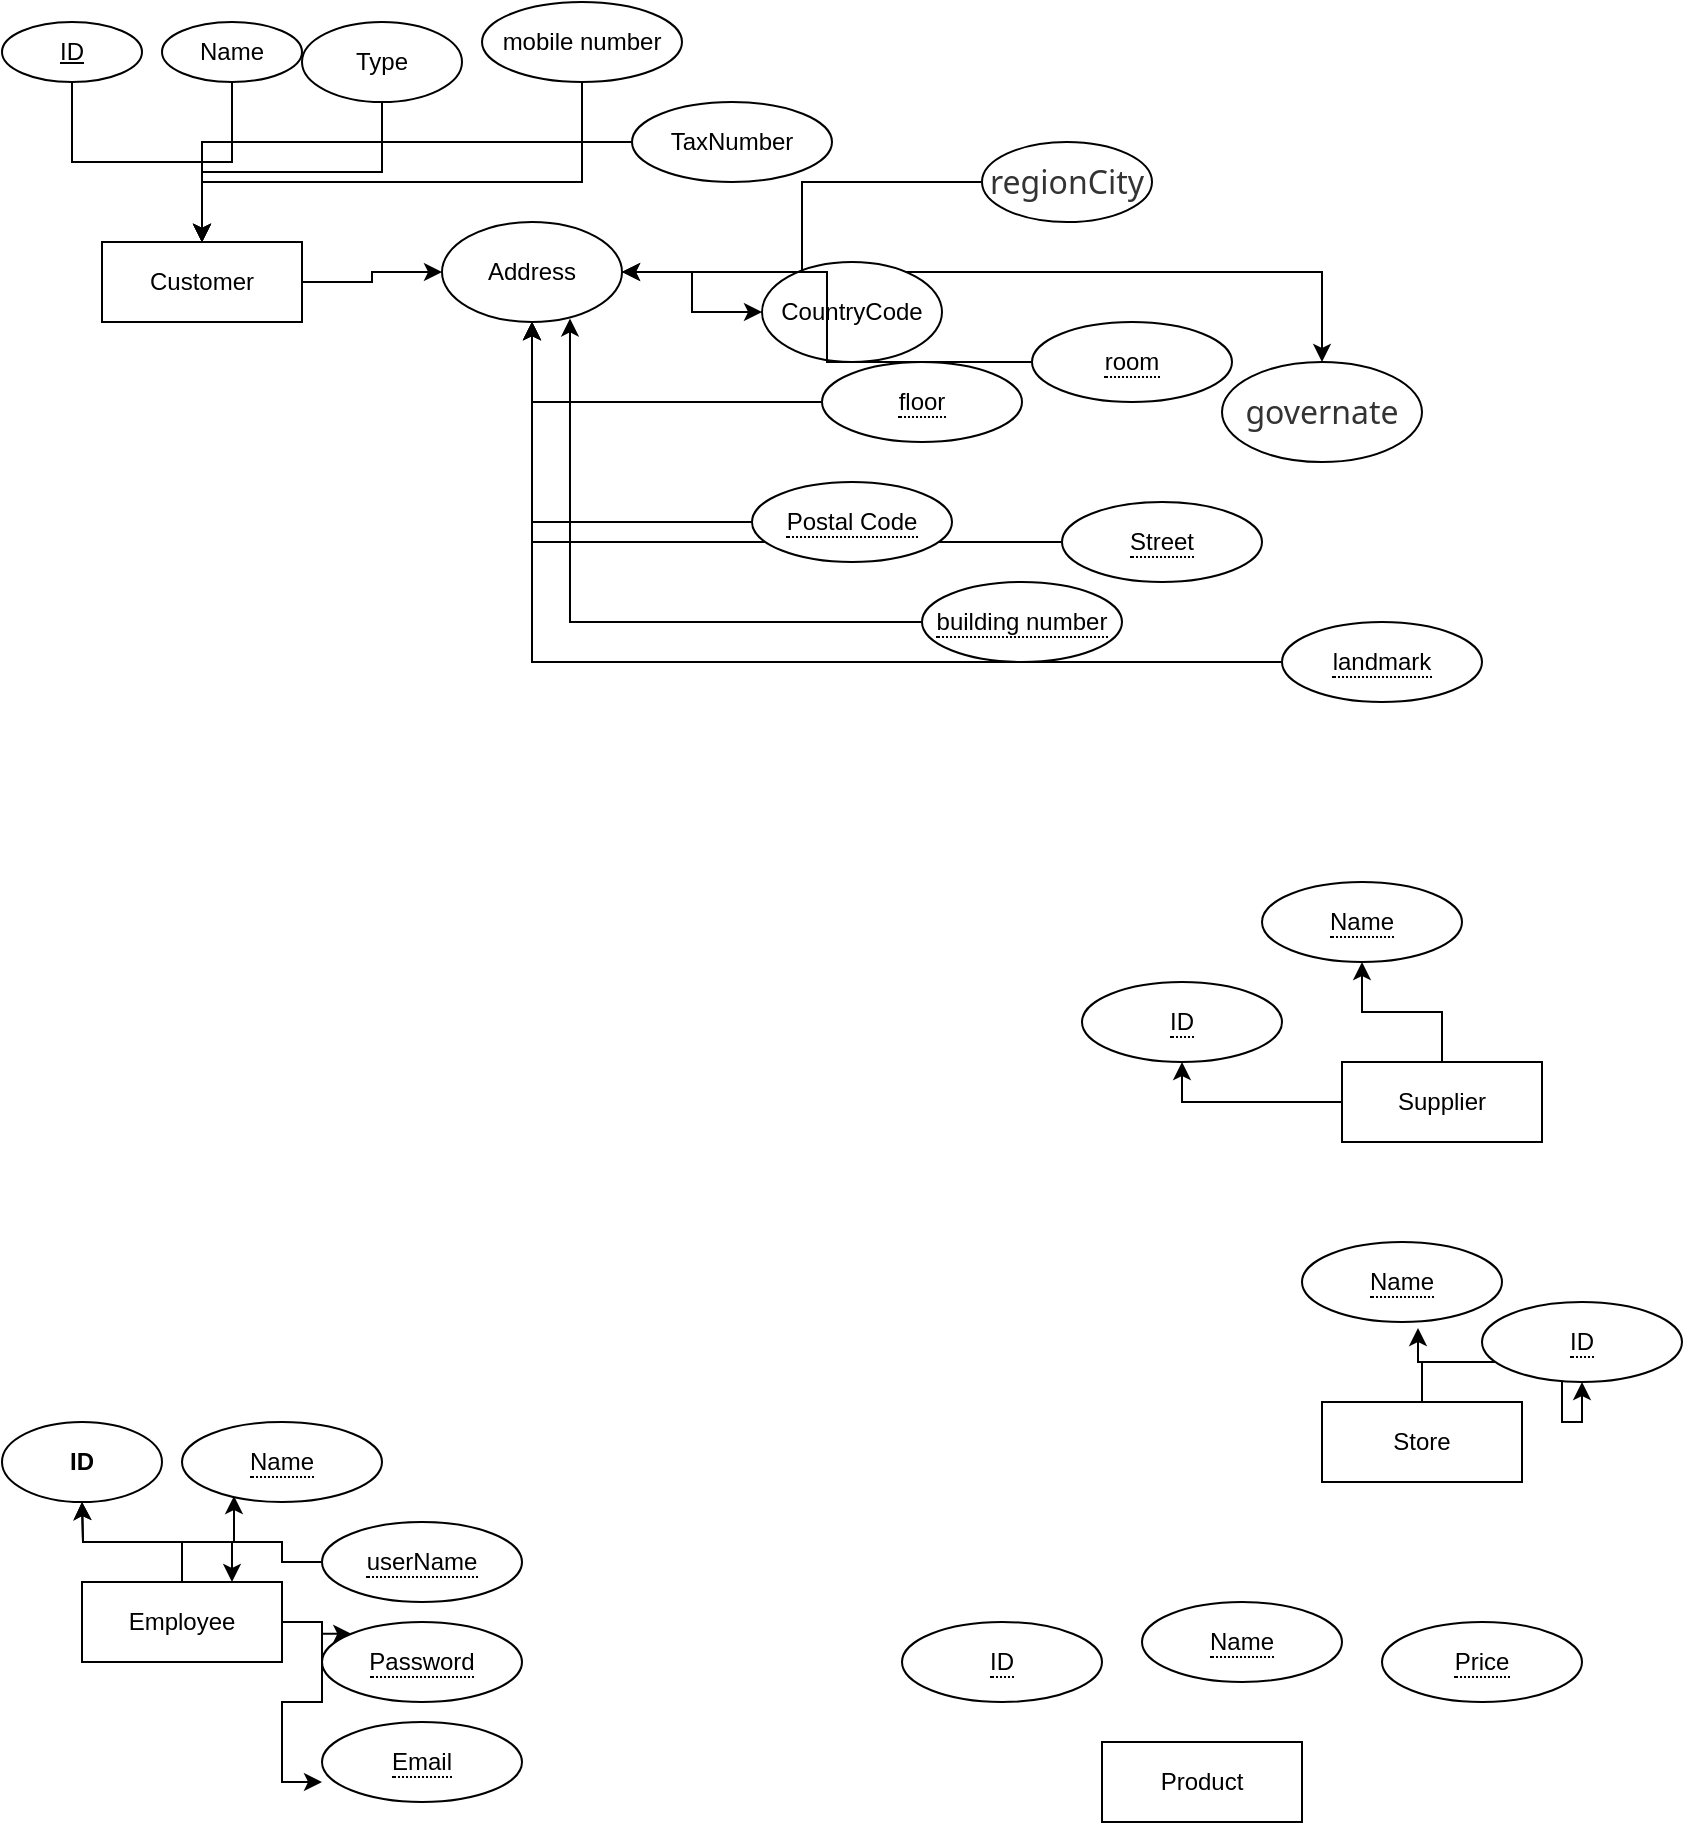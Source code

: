<mxfile version="20.0.1" type="github">
  <diagram id="R2lEEEUBdFMjLlhIrx00" name="Page-1">
    <mxGraphModel dx="1038" dy="547" grid="1" gridSize="10" guides="1" tooltips="1" connect="1" arrows="1" fold="1" page="1" pageScale="1" pageWidth="850" pageHeight="1100" math="0" shadow="0" extFonts="Permanent Marker^https://fonts.googleapis.com/css?family=Permanent+Marker">
      <root>
        <mxCell id="0" />
        <mxCell id="1" parent="0" />
        <mxCell id="FTFGuDRBSK8k1Kst_V28-25" value="" style="edgeStyle=orthogonalEdgeStyle;rounded=0;orthogonalLoop=1;jettySize=auto;html=1;" edge="1" parent="1" source="FTFGuDRBSK8k1Kst_V28-2" target="FTFGuDRBSK8k1Kst_V28-24">
          <mxGeometry relative="1" as="geometry" />
        </mxCell>
        <mxCell id="FTFGuDRBSK8k1Kst_V28-2" value="Customer" style="whiteSpace=wrap;html=1;align=center;" vertex="1" parent="1">
          <mxGeometry x="60" y="140" width="100" height="40" as="geometry" />
        </mxCell>
        <mxCell id="FTFGuDRBSK8k1Kst_V28-16" value="" style="edgeStyle=orthogonalEdgeStyle;rounded=0;orthogonalLoop=1;jettySize=auto;html=1;" edge="1" parent="1" source="FTFGuDRBSK8k1Kst_V28-3" target="FTFGuDRBSK8k1Kst_V28-2">
          <mxGeometry relative="1" as="geometry" />
        </mxCell>
        <mxCell id="FTFGuDRBSK8k1Kst_V28-3" value="&lt;u&gt;ID&lt;/u&gt;" style="ellipse;whiteSpace=wrap;html=1;" vertex="1" parent="1">
          <mxGeometry x="10" y="30" width="70" height="30" as="geometry" />
        </mxCell>
        <mxCell id="FTFGuDRBSK8k1Kst_V28-17" value="" style="edgeStyle=orthogonalEdgeStyle;rounded=0;orthogonalLoop=1;jettySize=auto;html=1;" edge="1" parent="1" source="FTFGuDRBSK8k1Kst_V28-5" target="FTFGuDRBSK8k1Kst_V28-2">
          <mxGeometry relative="1" as="geometry" />
        </mxCell>
        <mxCell id="FTFGuDRBSK8k1Kst_V28-5" value="Name" style="ellipse;whiteSpace=wrap;html=1;" vertex="1" parent="1">
          <mxGeometry x="90" y="30" width="70" height="30" as="geometry" />
        </mxCell>
        <mxCell id="FTFGuDRBSK8k1Kst_V28-19" value="" style="edgeStyle=orthogonalEdgeStyle;rounded=0;orthogonalLoop=1;jettySize=auto;html=1;" edge="1" parent="1" source="FTFGuDRBSK8k1Kst_V28-13" target="FTFGuDRBSK8k1Kst_V28-2">
          <mxGeometry relative="1" as="geometry" />
        </mxCell>
        <mxCell id="FTFGuDRBSK8k1Kst_V28-13" value="Type" style="ellipse;whiteSpace=wrap;html=1;align=center;" vertex="1" parent="1">
          <mxGeometry x="160" y="30" width="80" height="40" as="geometry" />
        </mxCell>
        <mxCell id="FTFGuDRBSK8k1Kst_V28-20" value="" style="edgeStyle=orthogonalEdgeStyle;rounded=0;orthogonalLoop=1;jettySize=auto;html=1;" edge="1" parent="1" source="FTFGuDRBSK8k1Kst_V28-14" target="FTFGuDRBSK8k1Kst_V28-2">
          <mxGeometry relative="1" as="geometry">
            <Array as="points">
              <mxPoint x="300" y="110" />
              <mxPoint x="110" y="110" />
            </Array>
          </mxGeometry>
        </mxCell>
        <mxCell id="FTFGuDRBSK8k1Kst_V28-14" value="mobile number" style="ellipse;whiteSpace=wrap;html=1;align=center;" vertex="1" parent="1">
          <mxGeometry x="250" y="20" width="100" height="40" as="geometry" />
        </mxCell>
        <mxCell id="FTFGuDRBSK8k1Kst_V28-21" value="" style="edgeStyle=orthogonalEdgeStyle;rounded=0;orthogonalLoop=1;jettySize=auto;html=1;" edge="1" parent="1" source="FTFGuDRBSK8k1Kst_V28-15" target="FTFGuDRBSK8k1Kst_V28-2">
          <mxGeometry relative="1" as="geometry" />
        </mxCell>
        <mxCell id="FTFGuDRBSK8k1Kst_V28-15" value="TaxNumber" style="ellipse;whiteSpace=wrap;html=1;align=center;" vertex="1" parent="1">
          <mxGeometry x="325" y="70" width="100" height="40" as="geometry" />
        </mxCell>
        <mxCell id="FTFGuDRBSK8k1Kst_V28-45" value="" style="edgeStyle=orthogonalEdgeStyle;rounded=0;orthogonalLoop=1;jettySize=auto;html=1;" edge="1" parent="1" source="FTFGuDRBSK8k1Kst_V28-23">
          <mxGeometry relative="1" as="geometry">
            <mxPoint x="50" y="770" as="targetPoint" />
          </mxGeometry>
        </mxCell>
        <mxCell id="FTFGuDRBSK8k1Kst_V28-46" value="" style="edgeStyle=orthogonalEdgeStyle;rounded=0;orthogonalLoop=1;jettySize=auto;html=1;" edge="1" parent="1" source="FTFGuDRBSK8k1Kst_V28-23">
          <mxGeometry relative="1" as="geometry">
            <mxPoint x="50" y="770" as="targetPoint" />
          </mxGeometry>
        </mxCell>
        <mxCell id="FTFGuDRBSK8k1Kst_V28-51" style="edgeStyle=orthogonalEdgeStyle;rounded=0;orthogonalLoop=1;jettySize=auto;html=1;entryX=0.26;entryY=0.925;entryDx=0;entryDy=0;entryPerimeter=0;" edge="1" parent="1" source="FTFGuDRBSK8k1Kst_V28-23" target="FTFGuDRBSK8k1Kst_V28-47">
          <mxGeometry relative="1" as="geometry" />
        </mxCell>
        <mxCell id="FTFGuDRBSK8k1Kst_V28-53" style="edgeStyle=orthogonalEdgeStyle;rounded=0;orthogonalLoop=1;jettySize=auto;html=1;entryX=0;entryY=0;entryDx=0;entryDy=0;" edge="1" parent="1" source="FTFGuDRBSK8k1Kst_V28-23" target="FTFGuDRBSK8k1Kst_V28-49">
          <mxGeometry relative="1" as="geometry" />
        </mxCell>
        <mxCell id="FTFGuDRBSK8k1Kst_V28-54" style="edgeStyle=orthogonalEdgeStyle;rounded=0;orthogonalLoop=1;jettySize=auto;html=1;entryX=0;entryY=0.75;entryDx=0;entryDy=0;entryPerimeter=0;" edge="1" parent="1" source="FTFGuDRBSK8k1Kst_V28-23" target="FTFGuDRBSK8k1Kst_V28-50">
          <mxGeometry relative="1" as="geometry" />
        </mxCell>
        <mxCell id="FTFGuDRBSK8k1Kst_V28-23" value="Employee" style="whiteSpace=wrap;html=1;align=center;" vertex="1" parent="1">
          <mxGeometry x="50" y="810" width="100" height="40" as="geometry" />
        </mxCell>
        <mxCell id="FTFGuDRBSK8k1Kst_V28-27" value="" style="edgeStyle=orthogonalEdgeStyle;rounded=0;orthogonalLoop=1;jettySize=auto;html=1;" edge="1" parent="1" source="FTFGuDRBSK8k1Kst_V28-24" target="FTFGuDRBSK8k1Kst_V28-26">
          <mxGeometry relative="1" as="geometry" />
        </mxCell>
        <mxCell id="FTFGuDRBSK8k1Kst_V28-29" value="" style="edgeStyle=orthogonalEdgeStyle;rounded=0;orthogonalLoop=1;jettySize=auto;html=1;" edge="1" parent="1" source="FTFGuDRBSK8k1Kst_V28-24" target="FTFGuDRBSK8k1Kst_V28-28">
          <mxGeometry relative="1" as="geometry" />
        </mxCell>
        <mxCell id="FTFGuDRBSK8k1Kst_V28-24" value="Address" style="ellipse;whiteSpace=wrap;html=1;" vertex="1" parent="1">
          <mxGeometry x="230" y="130" width="90" height="50" as="geometry" />
        </mxCell>
        <mxCell id="FTFGuDRBSK8k1Kst_V28-26" value="CountryCode" style="ellipse;whiteSpace=wrap;html=1;" vertex="1" parent="1">
          <mxGeometry x="390" y="150" width="90" height="50" as="geometry" />
        </mxCell>
        <mxCell id="FTFGuDRBSK8k1Kst_V28-28" value="&lt;span style=&quot;color: rgb(51, 51, 51); font-family: &amp;quot;Noto Sans&amp;quot;, sans-serif; font-size: 16px; text-align: left;&quot;&gt;governate&lt;/span&gt;" style="ellipse;whiteSpace=wrap;html=1;" vertex="1" parent="1">
          <mxGeometry x="620" y="200" width="100" height="50" as="geometry" />
        </mxCell>
        <mxCell id="FTFGuDRBSK8k1Kst_V28-40" style="edgeStyle=orthogonalEdgeStyle;rounded=0;orthogonalLoop=1;jettySize=auto;html=1;" edge="1" parent="1" source="FTFGuDRBSK8k1Kst_V28-30" target="FTFGuDRBSK8k1Kst_V28-24">
          <mxGeometry relative="1" as="geometry" />
        </mxCell>
        <mxCell id="FTFGuDRBSK8k1Kst_V28-30" value="&lt;span style=&quot;color: rgb(51, 51, 51); font-family: &amp;quot;Noto Sans&amp;quot;, sans-serif; font-size: 16px; text-align: left;&quot;&gt;regionCity&lt;/span&gt;" style="ellipse;whiteSpace=wrap;html=1;align=center;" vertex="1" parent="1">
          <mxGeometry x="500" y="90" width="85" height="40" as="geometry" />
        </mxCell>
        <mxCell id="FTFGuDRBSK8k1Kst_V28-39" style="edgeStyle=orthogonalEdgeStyle;rounded=0;orthogonalLoop=1;jettySize=auto;html=1;" edge="1" parent="1" source="FTFGuDRBSK8k1Kst_V28-31" target="FTFGuDRBSK8k1Kst_V28-24">
          <mxGeometry relative="1" as="geometry" />
        </mxCell>
        <mxCell id="FTFGuDRBSK8k1Kst_V28-31" value="&lt;span style=&quot;border-bottom: 1px dotted&quot;&gt;Street&lt;/span&gt;" style="ellipse;whiteSpace=wrap;html=1;align=center;" vertex="1" parent="1">
          <mxGeometry x="540" y="270" width="100" height="40" as="geometry" />
        </mxCell>
        <mxCell id="FTFGuDRBSK8k1Kst_V28-41" style="edgeStyle=orthogonalEdgeStyle;rounded=0;orthogonalLoop=1;jettySize=auto;html=1;entryX=0.711;entryY=0.964;entryDx=0;entryDy=0;entryPerimeter=0;" edge="1" parent="1" source="FTFGuDRBSK8k1Kst_V28-32" target="FTFGuDRBSK8k1Kst_V28-24">
          <mxGeometry relative="1" as="geometry" />
        </mxCell>
        <mxCell id="FTFGuDRBSK8k1Kst_V28-32" value="&lt;span style=&quot;border-bottom: 1px dotted&quot;&gt;building number&lt;/span&gt;" style="ellipse;whiteSpace=wrap;html=1;align=center;" vertex="1" parent="1">
          <mxGeometry x="470" y="310" width="100" height="40" as="geometry" />
        </mxCell>
        <mxCell id="FTFGuDRBSK8k1Kst_V28-37" value="" style="edgeStyle=orthogonalEdgeStyle;rounded=0;orthogonalLoop=1;jettySize=auto;html=1;" edge="1" parent="1" source="FTFGuDRBSK8k1Kst_V28-33" target="FTFGuDRBSK8k1Kst_V28-24">
          <mxGeometry relative="1" as="geometry" />
        </mxCell>
        <mxCell id="FTFGuDRBSK8k1Kst_V28-33" value="&lt;span style=&quot;border-bottom: 1px dotted&quot;&gt;Postal Code&lt;/span&gt;" style="ellipse;whiteSpace=wrap;html=1;align=center;" vertex="1" parent="1">
          <mxGeometry x="385" y="260" width="100" height="40" as="geometry" />
        </mxCell>
        <mxCell id="FTFGuDRBSK8k1Kst_V28-38" value="" style="edgeStyle=orthogonalEdgeStyle;rounded=0;orthogonalLoop=1;jettySize=auto;html=1;" edge="1" parent="1" source="FTFGuDRBSK8k1Kst_V28-34" target="FTFGuDRBSK8k1Kst_V28-24">
          <mxGeometry relative="1" as="geometry" />
        </mxCell>
        <mxCell id="FTFGuDRBSK8k1Kst_V28-34" value="&lt;span style=&quot;border-bottom: 1px dotted&quot;&gt;floor&lt;/span&gt;" style="ellipse;whiteSpace=wrap;html=1;align=center;" vertex="1" parent="1">
          <mxGeometry x="420" y="200" width="100" height="40" as="geometry" />
        </mxCell>
        <mxCell id="FTFGuDRBSK8k1Kst_V28-42" style="edgeStyle=orthogonalEdgeStyle;rounded=0;orthogonalLoop=1;jettySize=auto;html=1;" edge="1" parent="1" source="FTFGuDRBSK8k1Kst_V28-35" target="FTFGuDRBSK8k1Kst_V28-24">
          <mxGeometry relative="1" as="geometry" />
        </mxCell>
        <mxCell id="FTFGuDRBSK8k1Kst_V28-35" value="&lt;span style=&quot;border-bottom: 1px dotted&quot;&gt;room&lt;/span&gt;" style="ellipse;whiteSpace=wrap;html=1;align=center;strokeColor=default;" vertex="1" parent="1">
          <mxGeometry x="525" y="180" width="100" height="40" as="geometry" />
        </mxCell>
        <mxCell id="FTFGuDRBSK8k1Kst_V28-43" style="edgeStyle=orthogonalEdgeStyle;rounded=0;orthogonalLoop=1;jettySize=auto;html=1;" edge="1" parent="1" source="FTFGuDRBSK8k1Kst_V28-36" target="FTFGuDRBSK8k1Kst_V28-24">
          <mxGeometry relative="1" as="geometry" />
        </mxCell>
        <mxCell id="FTFGuDRBSK8k1Kst_V28-36" value="&lt;span style=&quot;border-bottom: 1px dotted&quot;&gt;landmark&lt;/span&gt;" style="ellipse;whiteSpace=wrap;html=1;align=center;" vertex="1" parent="1">
          <mxGeometry x="650" y="330" width="100" height="40" as="geometry" />
        </mxCell>
        <mxCell id="FTFGuDRBSK8k1Kst_V28-44" value="&lt;b&gt;ID&lt;/b&gt;" style="ellipse;whiteSpace=wrap;html=1;" vertex="1" parent="1">
          <mxGeometry x="10" y="730" width="80" height="40" as="geometry" />
        </mxCell>
        <mxCell id="FTFGuDRBSK8k1Kst_V28-47" value="&lt;span style=&quot;border-bottom: 1px dotted&quot;&gt;Name&lt;/span&gt;" style="ellipse;whiteSpace=wrap;html=1;align=center;strokeColor=default;" vertex="1" parent="1">
          <mxGeometry x="100" y="730" width="100" height="40" as="geometry" />
        </mxCell>
        <mxCell id="FTFGuDRBSK8k1Kst_V28-52" style="edgeStyle=orthogonalEdgeStyle;rounded=0;orthogonalLoop=1;jettySize=auto;html=1;entryX=0.75;entryY=0;entryDx=0;entryDy=0;" edge="1" parent="1" source="FTFGuDRBSK8k1Kst_V28-48" target="FTFGuDRBSK8k1Kst_V28-23">
          <mxGeometry relative="1" as="geometry" />
        </mxCell>
        <mxCell id="FTFGuDRBSK8k1Kst_V28-48" value="&lt;span style=&quot;border-bottom: 1px dotted&quot;&gt;userName&lt;/span&gt;" style="ellipse;whiteSpace=wrap;html=1;align=center;strokeColor=default;" vertex="1" parent="1">
          <mxGeometry x="170" y="780" width="100" height="40" as="geometry" />
        </mxCell>
        <mxCell id="FTFGuDRBSK8k1Kst_V28-49" value="&lt;span style=&quot;border-bottom: 1px dotted&quot;&gt;Password&lt;/span&gt;" style="ellipse;whiteSpace=wrap;html=1;align=center;strokeColor=default;" vertex="1" parent="1">
          <mxGeometry x="170" y="830" width="100" height="40" as="geometry" />
        </mxCell>
        <mxCell id="FTFGuDRBSK8k1Kst_V28-50" value="&lt;span style=&quot;border-bottom: 1px dotted&quot;&gt;Email&lt;/span&gt;" style="ellipse;whiteSpace=wrap;html=1;align=center;strokeColor=default;" vertex="1" parent="1">
          <mxGeometry x="170" y="880" width="100" height="40" as="geometry" />
        </mxCell>
        <mxCell id="FTFGuDRBSK8k1Kst_V28-58" style="edgeStyle=orthogonalEdgeStyle;rounded=0;orthogonalLoop=1;jettySize=auto;html=1;entryX=0.5;entryY=1;entryDx=0;entryDy=0;" edge="1" parent="1" source="FTFGuDRBSK8k1Kst_V28-55" target="FTFGuDRBSK8k1Kst_V28-56">
          <mxGeometry relative="1" as="geometry" />
        </mxCell>
        <mxCell id="FTFGuDRBSK8k1Kst_V28-59" style="edgeStyle=orthogonalEdgeStyle;rounded=0;orthogonalLoop=1;jettySize=auto;html=1;entryX=0.5;entryY=1;entryDx=0;entryDy=0;" edge="1" parent="1" source="FTFGuDRBSK8k1Kst_V28-55" target="FTFGuDRBSK8k1Kst_V28-57">
          <mxGeometry relative="1" as="geometry" />
        </mxCell>
        <mxCell id="FTFGuDRBSK8k1Kst_V28-55" value="Supplier" style="whiteSpace=wrap;html=1;align=center;strokeColor=default;" vertex="1" parent="1">
          <mxGeometry x="680" y="550" width="100" height="40" as="geometry" />
        </mxCell>
        <mxCell id="FTFGuDRBSK8k1Kst_V28-56" value="&lt;span style=&quot;border-bottom: 1px dotted&quot;&gt;ID&lt;/span&gt;" style="ellipse;whiteSpace=wrap;html=1;align=center;strokeColor=default;" vertex="1" parent="1">
          <mxGeometry x="550" y="510" width="100" height="40" as="geometry" />
        </mxCell>
        <mxCell id="FTFGuDRBSK8k1Kst_V28-57" value="&lt;span style=&quot;border-bottom: 1px dotted&quot;&gt;Name&lt;/span&gt;" style="ellipse;whiteSpace=wrap;html=1;align=center;strokeColor=default;" vertex="1" parent="1">
          <mxGeometry x="640" y="460" width="100" height="40" as="geometry" />
        </mxCell>
        <mxCell id="FTFGuDRBSK8k1Kst_V28-63" style="edgeStyle=orthogonalEdgeStyle;rounded=0;orthogonalLoop=1;jettySize=auto;html=1;entryX=0.5;entryY=1;entryDx=0;entryDy=0;" edge="1" parent="1" source="FTFGuDRBSK8k1Kst_V28-60" target="FTFGuDRBSK8k1Kst_V28-62">
          <mxGeometry relative="1" as="geometry" />
        </mxCell>
        <mxCell id="FTFGuDRBSK8k1Kst_V28-64" style="edgeStyle=orthogonalEdgeStyle;rounded=0;orthogonalLoop=1;jettySize=auto;html=1;entryX=0.58;entryY=1.075;entryDx=0;entryDy=0;entryPerimeter=0;" edge="1" parent="1" source="FTFGuDRBSK8k1Kst_V28-60" target="FTFGuDRBSK8k1Kst_V28-61">
          <mxGeometry relative="1" as="geometry" />
        </mxCell>
        <mxCell id="FTFGuDRBSK8k1Kst_V28-60" value="Store" style="whiteSpace=wrap;html=1;align=center;strokeColor=default;" vertex="1" parent="1">
          <mxGeometry x="670" y="720" width="100" height="40" as="geometry" />
        </mxCell>
        <mxCell id="FTFGuDRBSK8k1Kst_V28-61" value="&lt;span style=&quot;border-bottom: 1px dotted&quot;&gt;Name&lt;/span&gt;" style="ellipse;whiteSpace=wrap;html=1;align=center;strokeColor=default;" vertex="1" parent="1">
          <mxGeometry x="660" y="640" width="100" height="40" as="geometry" />
        </mxCell>
        <mxCell id="FTFGuDRBSK8k1Kst_V28-62" value="&lt;span style=&quot;border-bottom: 1px dotted&quot;&gt;ID&lt;/span&gt;" style="ellipse;whiteSpace=wrap;html=1;align=center;strokeColor=default;" vertex="1" parent="1">
          <mxGeometry x="750" y="670" width="100" height="40" as="geometry" />
        </mxCell>
        <mxCell id="FTFGuDRBSK8k1Kst_V28-65" value="Product" style="whiteSpace=wrap;html=1;align=center;strokeColor=default;" vertex="1" parent="1">
          <mxGeometry x="560" y="890" width="100" height="40" as="geometry" />
        </mxCell>
        <mxCell id="FTFGuDRBSK8k1Kst_V28-66" value="&lt;span style=&quot;border-bottom: 1px dotted&quot;&gt;ID&lt;/span&gt;" style="ellipse;whiteSpace=wrap;html=1;align=center;strokeColor=default;" vertex="1" parent="1">
          <mxGeometry x="460" y="830" width="100" height="40" as="geometry" />
        </mxCell>
        <mxCell id="FTFGuDRBSK8k1Kst_V28-67" value="&lt;span style=&quot;border-bottom: 1px dotted&quot;&gt;Name&lt;/span&gt;" style="ellipse;whiteSpace=wrap;html=1;align=center;strokeColor=default;" vertex="1" parent="1">
          <mxGeometry x="580" y="820" width="100" height="40" as="geometry" />
        </mxCell>
        <mxCell id="FTFGuDRBSK8k1Kst_V28-68" value="&lt;span style=&quot;border-bottom: 1px dotted&quot;&gt;Price&lt;/span&gt;" style="ellipse;whiteSpace=wrap;html=1;align=center;strokeColor=default;" vertex="1" parent="1">
          <mxGeometry x="700" y="830" width="100" height="40" as="geometry" />
        </mxCell>
      </root>
    </mxGraphModel>
  </diagram>
</mxfile>
